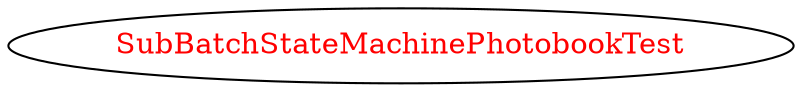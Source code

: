 digraph dependencyGraph {
 concentrate=true;
 ranksep="2.0";
 rankdir="LR"; 
 splines="ortho";
"SubBatchStateMachinePhotobookTest" [fontcolor="red"];
}